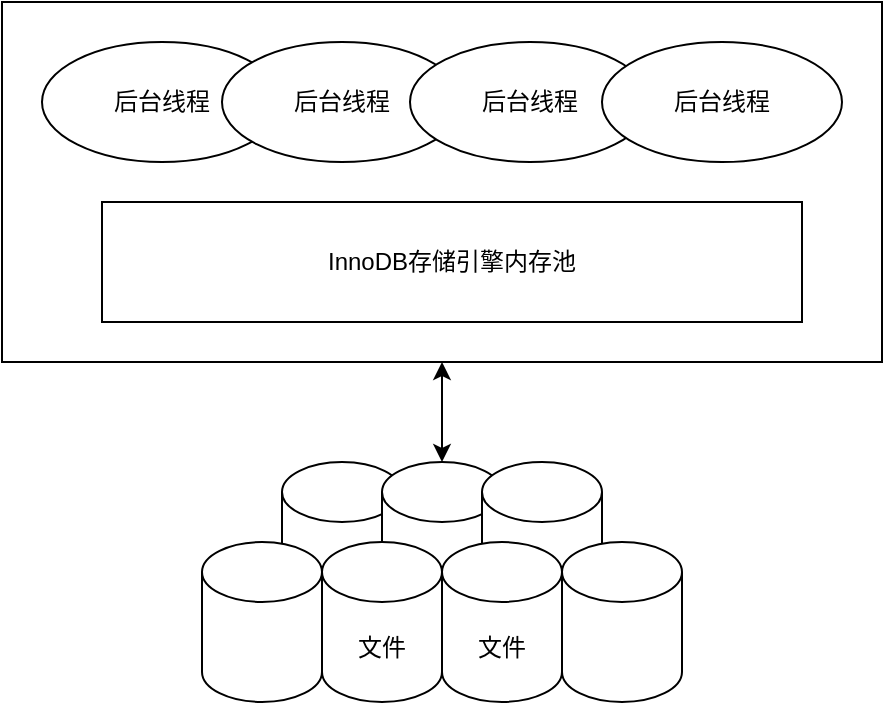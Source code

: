 <mxfile version="21.1.7" type="github" pages="2">
  <diagram name="Innodb系统架构" id="nV_a9MdLe2YvZ55UTYjL">
    <mxGraphModel dx="1430" dy="775" grid="1" gridSize="10" guides="1" tooltips="1" connect="1" arrows="1" fold="1" page="1" pageScale="1" pageWidth="827" pageHeight="1169" math="0" shadow="0">
      <root>
        <mxCell id="0" />
        <mxCell id="1" parent="0" />
        <mxCell id="FlYKq1RUMrz01R4YsIxZ-1" value="" style="rounded=0;whiteSpace=wrap;html=1;" vertex="1" parent="1">
          <mxGeometry x="150" y="190" width="440" height="180" as="geometry" />
        </mxCell>
        <mxCell id="FlYKq1RUMrz01R4YsIxZ-2" value="后台线程" style="ellipse;whiteSpace=wrap;html=1;" vertex="1" parent="1">
          <mxGeometry x="170" y="210" width="120" height="60" as="geometry" />
        </mxCell>
        <mxCell id="FlYKq1RUMrz01R4YsIxZ-3" value="后台线程" style="ellipse;whiteSpace=wrap;html=1;" vertex="1" parent="1">
          <mxGeometry x="260" y="210" width="120" height="60" as="geometry" />
        </mxCell>
        <mxCell id="FlYKq1RUMrz01R4YsIxZ-4" value="后台线程" style="ellipse;whiteSpace=wrap;html=1;" vertex="1" parent="1">
          <mxGeometry x="354" y="210" width="120" height="60" as="geometry" />
        </mxCell>
        <mxCell id="FlYKq1RUMrz01R4YsIxZ-5" value="后台线程" style="ellipse;whiteSpace=wrap;html=1;" vertex="1" parent="1">
          <mxGeometry x="450" y="210" width="120" height="60" as="geometry" />
        </mxCell>
        <mxCell id="FlYKq1RUMrz01R4YsIxZ-6" value="InnoDB存储引擎内存池" style="rounded=0;whiteSpace=wrap;html=1;" vertex="1" parent="1">
          <mxGeometry x="200" y="290" width="350" height="60" as="geometry" />
        </mxCell>
        <mxCell id="FlYKq1RUMrz01R4YsIxZ-7" value="" style="shape=cylinder3;whiteSpace=wrap;html=1;boundedLbl=1;backgroundOutline=1;size=15;" vertex="1" parent="1">
          <mxGeometry x="290" y="420" width="60" height="80" as="geometry" />
        </mxCell>
        <mxCell id="FlYKq1RUMrz01R4YsIxZ-8" value="" style="shape=cylinder3;whiteSpace=wrap;html=1;boundedLbl=1;backgroundOutline=1;size=15;" vertex="1" parent="1">
          <mxGeometry x="340" y="420" width="60" height="80" as="geometry" />
        </mxCell>
        <mxCell id="FlYKq1RUMrz01R4YsIxZ-9" value="" style="shape=cylinder3;whiteSpace=wrap;html=1;boundedLbl=1;backgroundOutline=1;size=15;" vertex="1" parent="1">
          <mxGeometry x="250" y="460" width="60" height="80" as="geometry" />
        </mxCell>
        <mxCell id="FlYKq1RUMrz01R4YsIxZ-10" value="" style="shape=cylinder3;whiteSpace=wrap;html=1;boundedLbl=1;backgroundOutline=1;size=15;" vertex="1" parent="1">
          <mxGeometry x="390" y="420" width="60" height="80" as="geometry" />
        </mxCell>
        <mxCell id="FlYKq1RUMrz01R4YsIxZ-11" value="文件" style="shape=cylinder3;whiteSpace=wrap;html=1;boundedLbl=1;backgroundOutline=1;size=15;" vertex="1" parent="1">
          <mxGeometry x="310" y="460" width="60" height="80" as="geometry" />
        </mxCell>
        <mxCell id="FlYKq1RUMrz01R4YsIxZ-12" value="" style="shape=cylinder3;whiteSpace=wrap;html=1;boundedLbl=1;backgroundOutline=1;size=15;" vertex="1" parent="1">
          <mxGeometry x="430" y="460" width="60" height="80" as="geometry" />
        </mxCell>
        <mxCell id="FlYKq1RUMrz01R4YsIxZ-13" value="" style="endArrow=classic;startArrow=classic;html=1;rounded=0;exitX=0.5;exitY=0;exitDx=0;exitDy=0;exitPerimeter=0;entryX=0.5;entryY=1;entryDx=0;entryDy=0;" edge="1" parent="1" source="FlYKq1RUMrz01R4YsIxZ-8" target="FlYKq1RUMrz01R4YsIxZ-1">
          <mxGeometry width="50" height="50" relative="1" as="geometry">
            <mxPoint x="420" y="400" as="sourcePoint" />
            <mxPoint x="470" y="350" as="targetPoint" />
          </mxGeometry>
        </mxCell>
        <mxCell id="FlYKq1RUMrz01R4YsIxZ-14" value="文件" style="shape=cylinder3;whiteSpace=wrap;html=1;boundedLbl=1;backgroundOutline=1;size=15;" vertex="1" parent="1">
          <mxGeometry x="370" y="460" width="60" height="80" as="geometry" />
        </mxCell>
      </root>
    </mxGraphModel>
  </diagram>
  <diagram id="iXXcGRQjZ4IvcgW_eyL-" name="Innodb内存结构">
    <mxGraphModel dx="1430" dy="775" grid="1" gridSize="10" guides="1" tooltips="1" connect="1" arrows="1" fold="1" page="1" pageScale="1" pageWidth="827" pageHeight="1169" math="0" shadow="0">
      <root>
        <mxCell id="0" />
        <mxCell id="1" parent="0" />
        <mxCell id="qS4EXJ0C9BOPPP0oN1th-1" value="重做日志缓存&lt;br&gt;redo log_buffer" style="rounded=0;whiteSpace=wrap;html=1;" vertex="1" parent="1">
          <mxGeometry x="120" y="270" width="120" height="60" as="geometry" />
        </mxCell>
        <mxCell id="qS4EXJ0C9BOPPP0oN1th-2" value="额外内存池" style="rounded=0;whiteSpace=wrap;html=1;" vertex="1" parent="1">
          <mxGeometry x="120" y="370" width="120" height="60" as="geometry" />
        </mxCell>
        <mxCell id="qS4EXJ0C9BOPPP0oN1th-3" value="" style="rounded=0;whiteSpace=wrap;html=1;" vertex="1" parent="1">
          <mxGeometry x="270" y="250" width="450" height="210" as="geometry" />
        </mxCell>
        <mxCell id="qS4EXJ0C9BOPPP0oN1th-4" value="缓存池 Innodb_buffer_pull" style="text;html=1;strokeColor=none;fillColor=none;align=center;verticalAlign=middle;whiteSpace=wrap;rounded=0;" vertex="1" parent="1">
          <mxGeometry x="420" y="260" width="130" height="30" as="geometry" />
        </mxCell>
        <mxCell id="qS4EXJ0C9BOPPP0oN1th-5" value="数据页 data page" style="rounded=0;whiteSpace=wrap;html=1;" vertex="1" parent="1">
          <mxGeometry x="294" y="290" width="120" height="60" as="geometry" />
        </mxCell>
        <mxCell id="qS4EXJ0C9BOPPP0oN1th-6" value="索引页 index page" style="rounded=0;whiteSpace=wrap;html=1;" vertex="1" parent="1">
          <mxGeometry x="294" y="380" width="120" height="60" as="geometry" />
        </mxCell>
        <mxCell id="qS4EXJ0C9BOPPP0oN1th-7" value="插入缓存&lt;br&gt;insert buffer" style="rounded=0;whiteSpace=wrap;html=1;" vertex="1" parent="1">
          <mxGeometry x="450" y="310" width="110" height="40" as="geometry" />
        </mxCell>
        <mxCell id="qS4EXJ0C9BOPPP0oN1th-8" value="自适应哈希" style="rounded=0;whiteSpace=wrap;html=1;" vertex="1" parent="1">
          <mxGeometry x="450" y="370" width="110" height="40" as="geometry" />
        </mxCell>
        <mxCell id="qS4EXJ0C9BOPPP0oN1th-9" value="锁信息" style="rounded=0;whiteSpace=wrap;html=1;" vertex="1" parent="1">
          <mxGeometry x="600" y="280" width="80" height="60" as="geometry" />
        </mxCell>
        <mxCell id="qS4EXJ0C9BOPPP0oN1th-10" value="数据字典信息" style="rounded=0;whiteSpace=wrap;html=1;" vertex="1" parent="1">
          <mxGeometry x="600" y="380" width="80" height="60" as="geometry" />
        </mxCell>
      </root>
    </mxGraphModel>
  </diagram>
</mxfile>
